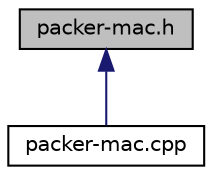 digraph "packer-mac.h"
{
 // LATEX_PDF_SIZE
  edge [fontname="Helvetica",fontsize="10",labelfontname="Helvetica",labelfontsize="10"];
  node [fontname="Helvetica",fontsize="10",shape=record];
  Node1 [label="packer-mac.h",height=0.2,width=0.4,color="black", fillcolor="grey75", style="filled", fontcolor="black",tooltip="Header of the class responsible to map the ns2 packet of mac into a bit stream, and vice-versa."];
  Node1 -> Node2 [dir="back",color="midnightblue",fontsize="10",style="solid",fontname="Helvetica"];
  Node2 [label="packer-mac.cpp",height=0.2,width=0.4,color="black", fillcolor="white", style="filled",URL="$packer-mac_8cpp.html",tooltip="Implementation of the class responsible to map the ns2 packet of mac into a bit stream,..."];
}
